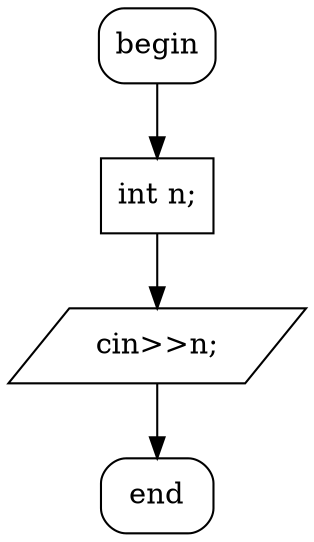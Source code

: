 digraph {
graph [splines=polyline];
D0 [shape=box, style=rounded, label="begin"];
{rank = sink; D1 [shape=box, style=rounded, label="end"];}
D4 [shape=box, label="int n;"];
D6 [shape=parallelogram, label="cin>>n;"];
D4 -> D6;
D6 -> D1;
D0 -> D4;
}

